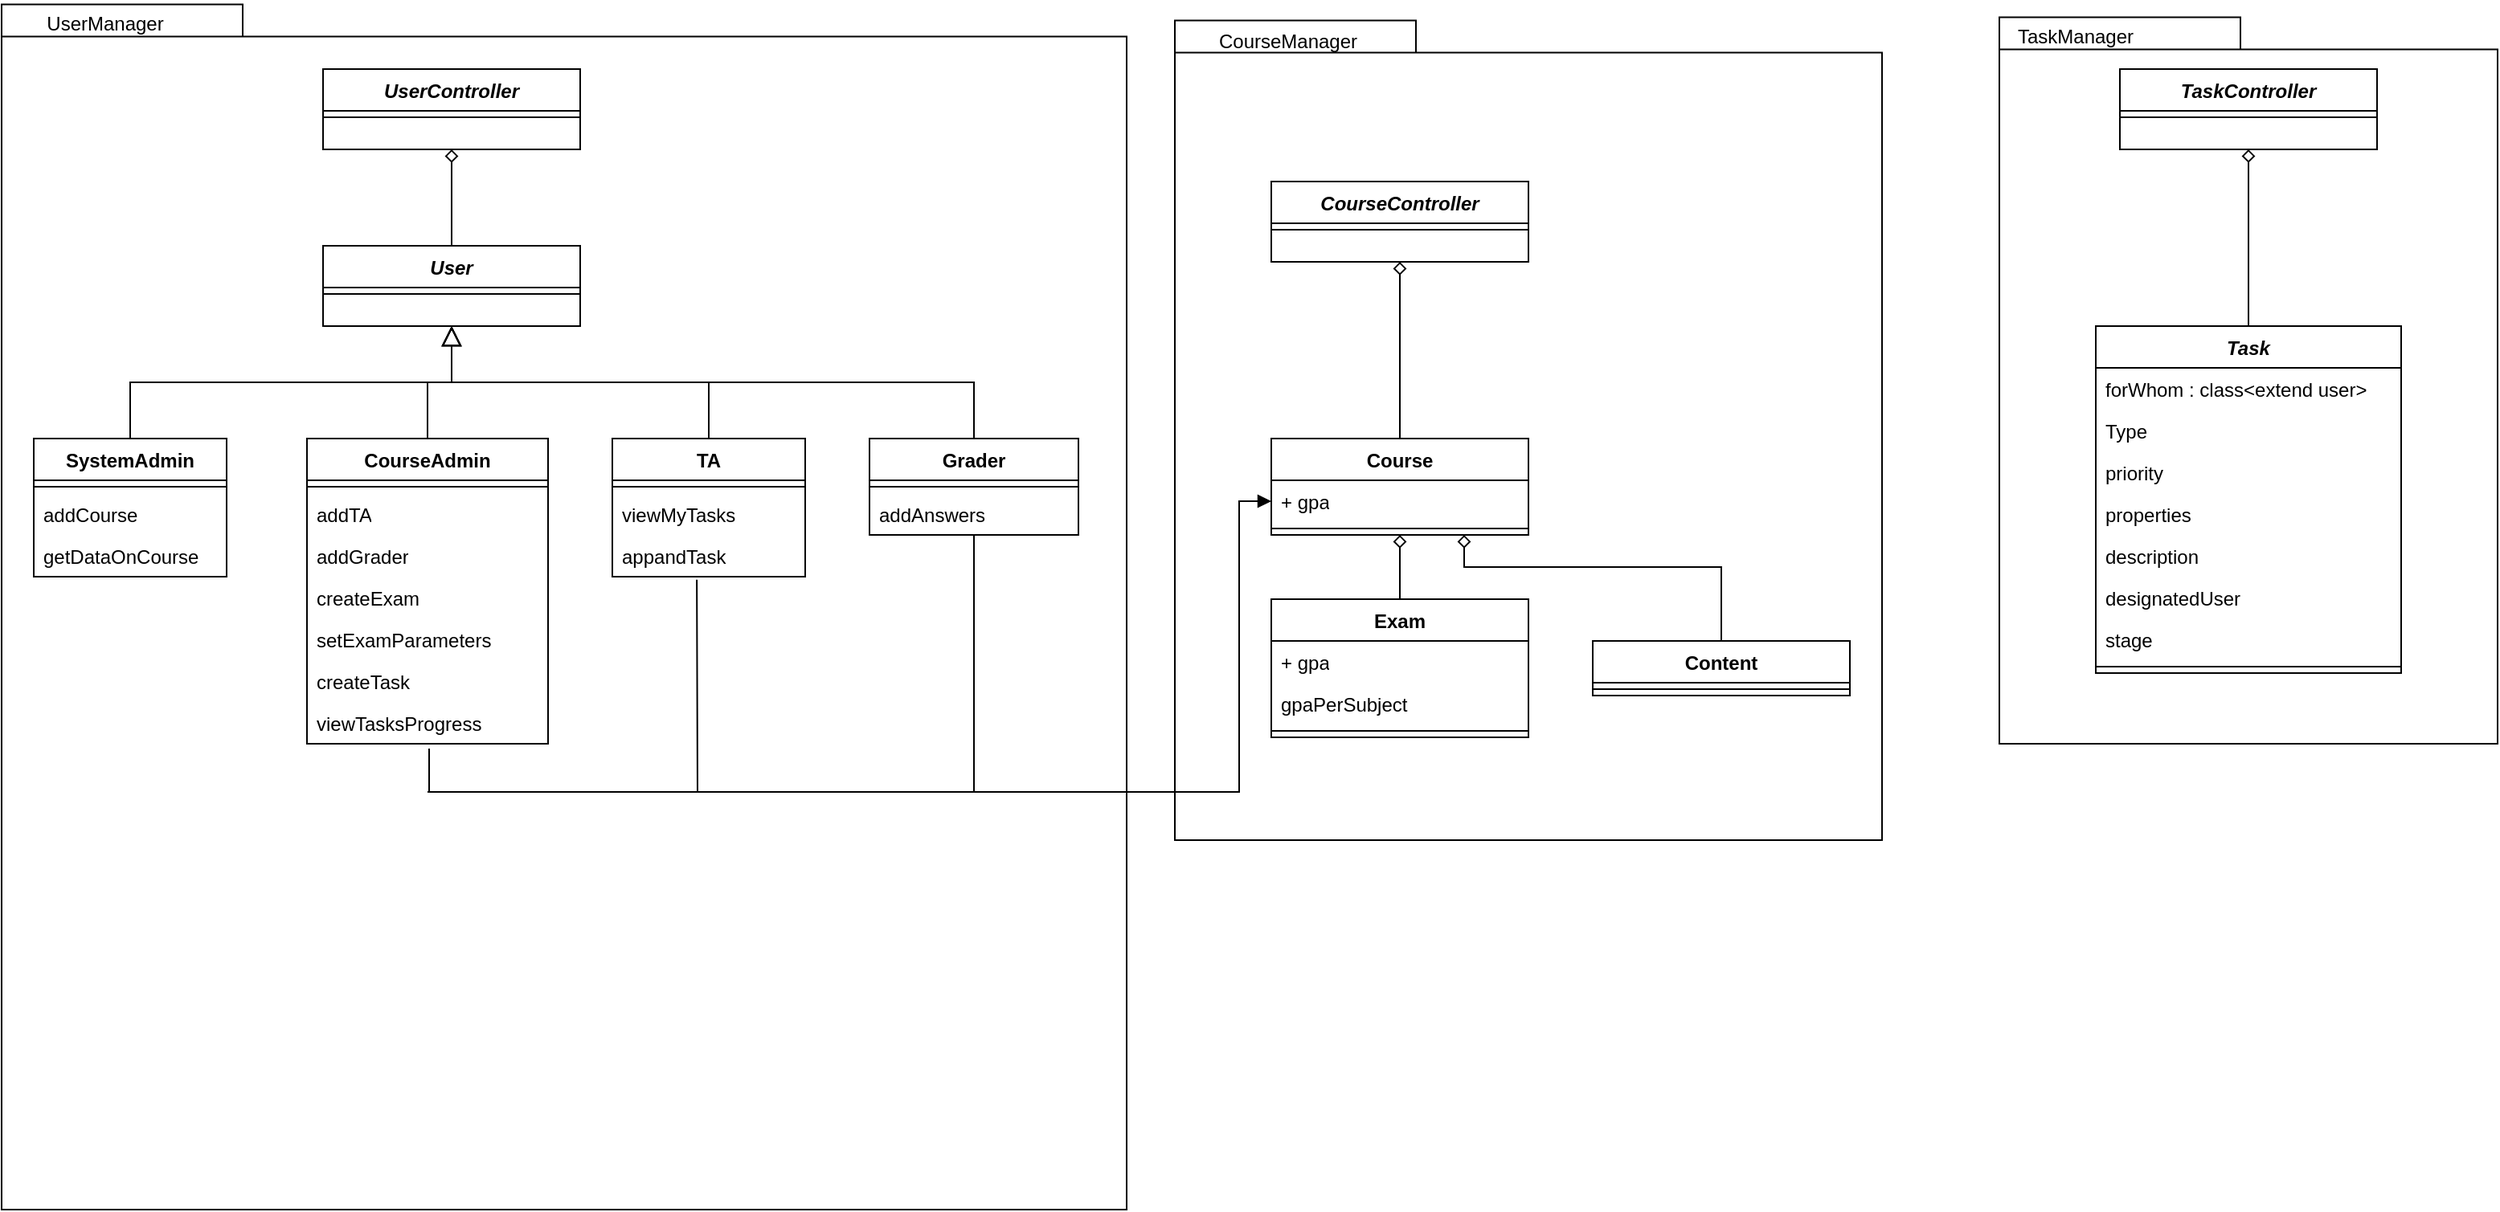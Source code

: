 <mxfile version="23.1.1" type="device">
  <diagram id="C5RBs43oDa-KdzZeNtuy" name="Page-1">
    <mxGraphModel dx="1434" dy="746" grid="1" gridSize="10" guides="1" tooltips="1" connect="1" arrows="1" fold="1" page="1" pageScale="1" pageWidth="827" pageHeight="1169" math="0" shadow="0">
      <root>
        <object label="" id="WIyWlLk6GJQsqaUBKTNV-0">
          <mxCell />
        </object>
        <mxCell id="WIyWlLk6GJQsqaUBKTNV-1" parent="WIyWlLk6GJQsqaUBKTNV-0" />
        <mxCell id="y8KgEvvrJL2K4ze9Ujbw-13" value="" style="shape=folder;fontStyle=1;spacingTop=10;tabWidth=150;tabHeight=20;tabPosition=left;html=1;whiteSpace=wrap;" parent="WIyWlLk6GJQsqaUBKTNV-1" vertex="1">
          <mxGeometry x="1263" y="277.74" width="310" height="452.26" as="geometry" />
        </mxCell>
        <mxCell id="y8KgEvvrJL2K4ze9Ujbw-21" value="" style="shape=folder;fontStyle=1;spacingTop=10;tabWidth=150;tabHeight=20;tabPosition=left;html=1;whiteSpace=wrap;" parent="WIyWlLk6GJQsqaUBKTNV-1" vertex="1">
          <mxGeometry x="750" y="279.74" width="440" height="510.26" as="geometry" />
        </mxCell>
        <mxCell id="y8KgEvvrJL2K4ze9Ujbw-22" value="CourseManager" style="text;html=1;align=center;verticalAlign=middle;resizable=0;points=[];autosize=1;strokeColor=none;fillColor=none;" parent="WIyWlLk6GJQsqaUBKTNV-1" vertex="1">
          <mxGeometry x="764.999" y="277.74" width="110" height="30" as="geometry" />
        </mxCell>
        <mxCell id="y8KgEvvrJL2K4ze9Ujbw-14" value="TaskManager" style="text;html=1;align=center;verticalAlign=middle;resizable=0;points=[];autosize=1;strokeColor=none;fillColor=none;" parent="WIyWlLk6GJQsqaUBKTNV-1" vertex="1">
          <mxGeometry x="1259.999" y="274.74" width="100" height="30" as="geometry" />
        </mxCell>
        <mxCell id="y8KgEvvrJL2K4ze9Ujbw-9" value="" style="group" parent="WIyWlLk6GJQsqaUBKTNV-1" vertex="1" connectable="0">
          <mxGeometry x="20" y="267" width="700" height="753" as="geometry" />
        </mxCell>
        <mxCell id="y8KgEvvrJL2K4ze9Ujbw-6" value="" style="shape=folder;fontStyle=1;spacingTop=10;tabWidth=150;tabHeight=20;tabPosition=left;html=1;whiteSpace=wrap;" parent="y8KgEvvrJL2K4ze9Ujbw-9" vertex="1">
          <mxGeometry y="2.745" width="700" height="750.255" as="geometry" />
        </mxCell>
        <mxCell id="y8KgEvvrJL2K4ze9Ujbw-7" value="UserManager" style="text;html=1;align=center;verticalAlign=middle;resizable=0;points=[];autosize=1;strokeColor=none;fillColor=none;" parent="y8KgEvvrJL2K4ze9Ujbw-9" vertex="1">
          <mxGeometry x="14.189" width="100" height="30" as="geometry" />
        </mxCell>
        <mxCell id="zkfFHV4jXpPFQw0GAbJ--0" value="User" style="swimlane;fontStyle=3;align=center;verticalAlign=top;childLayout=stackLayout;horizontal=1;startSize=26;horizontalStack=0;resizeParent=1;resizeLast=0;collapsible=1;marginBottom=0;rounded=0;shadow=0;strokeWidth=1;" parent="WIyWlLk6GJQsqaUBKTNV-1" vertex="1">
          <mxGeometry x="220" y="420" width="160" height="50" as="geometry">
            <mxRectangle x="230" y="140" width="160" height="26" as="alternateBounds" />
          </mxGeometry>
        </mxCell>
        <mxCell id="zkfFHV4jXpPFQw0GAbJ--4" value="" style="line;html=1;strokeWidth=1;align=left;verticalAlign=middle;spacingTop=-1;spacingLeft=3;spacingRight=3;rotatable=0;labelPosition=right;points=[];portConstraint=eastwest;" parent="zkfFHV4jXpPFQw0GAbJ--0" vertex="1">
          <mxGeometry y="26" width="160" height="8" as="geometry" />
        </mxCell>
        <mxCell id="zkfFHV4jXpPFQw0GAbJ--6" value="TA" style="swimlane;fontStyle=1;align=center;verticalAlign=top;childLayout=stackLayout;horizontal=1;startSize=26;horizontalStack=0;resizeParent=1;resizeLast=0;collapsible=1;marginBottom=0;rounded=0;shadow=0;strokeWidth=1;" parent="WIyWlLk6GJQsqaUBKTNV-1" vertex="1">
          <mxGeometry x="400" y="540" width="120" height="86" as="geometry">
            <mxRectangle x="130" y="380" width="160" height="26" as="alternateBounds" />
          </mxGeometry>
        </mxCell>
        <mxCell id="zkfFHV4jXpPFQw0GAbJ--9" value="" style="line;html=1;strokeWidth=1;align=left;verticalAlign=middle;spacingTop=-1;spacingLeft=3;spacingRight=3;rotatable=0;labelPosition=right;points=[];portConstraint=eastwest;" parent="zkfFHV4jXpPFQw0GAbJ--6" vertex="1">
          <mxGeometry y="26" width="120" height="8" as="geometry" />
        </mxCell>
        <mxCell id="rghRbFZaMU8jZDqCkPVL-24" value="viewMyTasks" style="text;strokeColor=none;fillColor=none;align=left;verticalAlign=top;spacingLeft=4;spacingRight=4;overflow=hidden;rotatable=0;points=[[0,0.5],[1,0.5]];portConstraint=eastwest;whiteSpace=wrap;html=1;" parent="zkfFHV4jXpPFQw0GAbJ--6" vertex="1">
          <mxGeometry y="34" width="120" height="26" as="geometry" />
        </mxCell>
        <mxCell id="rghRbFZaMU8jZDqCkPVL-25" value="appandTask" style="text;strokeColor=none;fillColor=none;align=left;verticalAlign=top;spacingLeft=4;spacingRight=4;overflow=hidden;rotatable=0;points=[[0,0.5],[1,0.5]];portConstraint=eastwest;whiteSpace=wrap;html=1;" parent="zkfFHV4jXpPFQw0GAbJ--6" vertex="1">
          <mxGeometry y="60" width="120" height="26" as="geometry" />
        </mxCell>
        <mxCell id="zkfFHV4jXpPFQw0GAbJ--12" value="" style="endArrow=block;endSize=10;endFill=0;shadow=0;strokeWidth=1;rounded=0;edgeStyle=elbowEdgeStyle;elbow=vertical;" parent="WIyWlLk6GJQsqaUBKTNV-1" source="zkfFHV4jXpPFQw0GAbJ--6" target="zkfFHV4jXpPFQw0GAbJ--0" edge="1">
          <mxGeometry width="160" relative="1" as="geometry">
            <mxPoint x="200" y="503" as="sourcePoint" />
            <mxPoint x="200" y="503" as="targetPoint" />
          </mxGeometry>
        </mxCell>
        <mxCell id="zkfFHV4jXpPFQw0GAbJ--13" value="SystemAdmin" style="swimlane;fontStyle=1;align=center;verticalAlign=top;childLayout=stackLayout;horizontal=1;startSize=26;horizontalStack=0;resizeParent=1;resizeLast=0;collapsible=1;marginBottom=0;rounded=0;shadow=0;strokeWidth=1;" parent="WIyWlLk6GJQsqaUBKTNV-1" vertex="1">
          <mxGeometry x="40" y="540" width="120" height="86" as="geometry">
            <mxRectangle x="340" y="380" width="170" height="26" as="alternateBounds" />
          </mxGeometry>
        </mxCell>
        <mxCell id="zkfFHV4jXpPFQw0GAbJ--15" value="" style="line;html=1;strokeWidth=1;align=left;verticalAlign=middle;spacingTop=-1;spacingLeft=3;spacingRight=3;rotatable=0;labelPosition=right;points=[];portConstraint=eastwest;" parent="zkfFHV4jXpPFQw0GAbJ--13" vertex="1">
          <mxGeometry y="26" width="120" height="8" as="geometry" />
        </mxCell>
        <mxCell id="rghRbFZaMU8jZDqCkPVL-10" value="addCourse" style="text;strokeColor=none;fillColor=none;align=left;verticalAlign=top;spacingLeft=4;spacingRight=4;overflow=hidden;rotatable=0;points=[[0,0.5],[1,0.5]];portConstraint=eastwest;whiteSpace=wrap;html=1;" parent="zkfFHV4jXpPFQw0GAbJ--13" vertex="1">
          <mxGeometry y="34" width="120" height="26" as="geometry" />
        </mxCell>
        <mxCell id="rghRbFZaMU8jZDqCkPVL-22" value="getDataOnCourse" style="text;strokeColor=none;fillColor=none;align=left;verticalAlign=top;spacingLeft=4;spacingRight=4;overflow=hidden;rotatable=0;points=[[0,0.5],[1,0.5]];portConstraint=eastwest;whiteSpace=wrap;html=1;" parent="zkfFHV4jXpPFQw0GAbJ--13" vertex="1">
          <mxGeometry y="60" width="120" height="26" as="geometry" />
        </mxCell>
        <mxCell id="zkfFHV4jXpPFQw0GAbJ--16" value="" style="endArrow=block;endSize=10;endFill=0;shadow=0;strokeWidth=1;rounded=0;edgeStyle=elbowEdgeStyle;elbow=vertical;" parent="WIyWlLk6GJQsqaUBKTNV-1" source="zkfFHV4jXpPFQw0GAbJ--13" target="zkfFHV4jXpPFQw0GAbJ--0" edge="1">
          <mxGeometry width="160" relative="1" as="geometry">
            <mxPoint x="210" y="673" as="sourcePoint" />
            <mxPoint x="310" y="571" as="targetPoint" />
          </mxGeometry>
        </mxCell>
        <mxCell id="rghRbFZaMU8jZDqCkPVL-0" value="CourseAdmin" style="swimlane;fontStyle=1;align=center;verticalAlign=top;childLayout=stackLayout;horizontal=1;startSize=26;horizontalStack=0;resizeParent=1;resizeLast=0;collapsible=1;marginBottom=0;rounded=0;shadow=0;strokeWidth=1;" parent="WIyWlLk6GJQsqaUBKTNV-1" vertex="1">
          <mxGeometry x="210" y="540" width="150" height="190" as="geometry">
            <mxRectangle x="340" y="380" width="170" height="26" as="alternateBounds" />
          </mxGeometry>
        </mxCell>
        <mxCell id="rghRbFZaMU8jZDqCkPVL-1" value="" style="line;html=1;strokeWidth=1;align=left;verticalAlign=middle;spacingTop=-1;spacingLeft=3;spacingRight=3;rotatable=0;labelPosition=right;points=[];portConstraint=eastwest;" parent="rghRbFZaMU8jZDqCkPVL-0" vertex="1">
          <mxGeometry y="26" width="150" height="8" as="geometry" />
        </mxCell>
        <mxCell id="rghRbFZaMU8jZDqCkPVL-11" value="addTA" style="text;strokeColor=none;fillColor=none;align=left;verticalAlign=top;spacingLeft=4;spacingRight=4;overflow=hidden;rotatable=0;points=[[0,0.5],[1,0.5]];portConstraint=eastwest;whiteSpace=wrap;html=1;" parent="rghRbFZaMU8jZDqCkPVL-0" vertex="1">
          <mxGeometry y="34" width="150" height="26" as="geometry" />
        </mxCell>
        <mxCell id="rghRbFZaMU8jZDqCkPVL-13" value="addGrader" style="text;strokeColor=none;fillColor=none;align=left;verticalAlign=top;spacingLeft=4;spacingRight=4;overflow=hidden;rotatable=0;points=[[0,0.5],[1,0.5]];portConstraint=eastwest;whiteSpace=wrap;html=1;" parent="rghRbFZaMU8jZDqCkPVL-0" vertex="1">
          <mxGeometry y="60" width="150" height="26" as="geometry" />
        </mxCell>
        <mxCell id="rghRbFZaMU8jZDqCkPVL-14" value="createExam" style="text;strokeColor=none;fillColor=none;align=left;verticalAlign=top;spacingLeft=4;spacingRight=4;overflow=hidden;rotatable=0;points=[[0,0.5],[1,0.5]];portConstraint=eastwest;whiteSpace=wrap;html=1;" parent="rghRbFZaMU8jZDqCkPVL-0" vertex="1">
          <mxGeometry y="86" width="150" height="26" as="geometry" />
        </mxCell>
        <mxCell id="rghRbFZaMU8jZDqCkPVL-20" value="setExamParameters" style="text;strokeColor=none;fillColor=none;align=left;verticalAlign=top;spacingLeft=4;spacingRight=4;overflow=hidden;rotatable=0;points=[[0,0.5],[1,0.5]];portConstraint=eastwest;whiteSpace=wrap;html=1;" parent="rghRbFZaMU8jZDqCkPVL-0" vertex="1">
          <mxGeometry y="112" width="150" height="26" as="geometry" />
        </mxCell>
        <mxCell id="rghRbFZaMU8jZDqCkPVL-21" value="createTask" style="text;strokeColor=none;fillColor=none;align=left;verticalAlign=top;spacingLeft=4;spacingRight=4;overflow=hidden;rotatable=0;points=[[0,0.5],[1,0.5]];portConstraint=eastwest;whiteSpace=wrap;html=1;" parent="rghRbFZaMU8jZDqCkPVL-0" vertex="1">
          <mxGeometry y="138" width="150" height="26" as="geometry" />
        </mxCell>
        <mxCell id="rghRbFZaMU8jZDqCkPVL-47" value="viewTasksProgress" style="text;strokeColor=none;fillColor=none;align=left;verticalAlign=top;spacingLeft=4;spacingRight=4;overflow=hidden;rotatable=0;points=[[0,0.5],[1,0.5]];portConstraint=eastwest;whiteSpace=wrap;html=1;" parent="rghRbFZaMU8jZDqCkPVL-0" vertex="1">
          <mxGeometry y="164" width="150" height="26" as="geometry" />
        </mxCell>
        <mxCell id="y8KgEvvrJL2K4ze9Ujbw-11" style="edgeStyle=orthogonalEdgeStyle;rounded=0;orthogonalLoop=1;jettySize=auto;html=1;endArrow=none;endFill=0;" parent="WIyWlLk6GJQsqaUBKTNV-1" source="rghRbFZaMU8jZDqCkPVL-2" edge="1">
          <mxGeometry relative="1" as="geometry">
            <mxPoint x="625" y="760" as="targetPoint" />
          </mxGeometry>
        </mxCell>
        <mxCell id="rghRbFZaMU8jZDqCkPVL-2" value="Grader" style="swimlane;fontStyle=1;align=center;verticalAlign=top;childLayout=stackLayout;horizontal=1;startSize=26;horizontalStack=0;resizeParent=1;resizeLast=0;collapsible=1;marginBottom=0;rounded=0;shadow=0;strokeWidth=1;" parent="WIyWlLk6GJQsqaUBKTNV-1" vertex="1">
          <mxGeometry x="560" y="540" width="130" height="60" as="geometry">
            <mxRectangle x="130" y="380" width="160" height="26" as="alternateBounds" />
          </mxGeometry>
        </mxCell>
        <mxCell id="rghRbFZaMU8jZDqCkPVL-3" value="" style="line;html=1;strokeWidth=1;align=left;verticalAlign=middle;spacingTop=-1;spacingLeft=3;spacingRight=3;rotatable=0;labelPosition=right;points=[];portConstraint=eastwest;" parent="rghRbFZaMU8jZDqCkPVL-2" vertex="1">
          <mxGeometry y="26" width="130" height="8" as="geometry" />
        </mxCell>
        <mxCell id="rghRbFZaMU8jZDqCkPVL-26" value="addAnswers" style="text;strokeColor=none;fillColor=none;align=left;verticalAlign=top;spacingLeft=4;spacingRight=4;overflow=hidden;rotatable=0;points=[[0,0.5],[1,0.5]];portConstraint=eastwest;whiteSpace=wrap;html=1;" parent="rghRbFZaMU8jZDqCkPVL-2" vertex="1">
          <mxGeometry y="34" width="130" height="26" as="geometry" />
        </mxCell>
        <mxCell id="rghRbFZaMU8jZDqCkPVL-4" value="" style="endArrow=block;endSize=10;endFill=0;shadow=0;strokeWidth=1;rounded=0;edgeStyle=elbowEdgeStyle;elbow=vertical;exitX=0.5;exitY=0;exitDx=0;exitDy=0;" parent="WIyWlLk6GJQsqaUBKTNV-1" source="rghRbFZaMU8jZDqCkPVL-2" edge="1">
          <mxGeometry width="160" relative="1" as="geometry">
            <mxPoint x="460" y="540" as="sourcePoint" />
            <mxPoint x="300" y="470" as="targetPoint" />
          </mxGeometry>
        </mxCell>
        <mxCell id="rghRbFZaMU8jZDqCkPVL-5" value="" style="endArrow=block;endSize=10;endFill=0;shadow=0;strokeWidth=1;rounded=0;edgeStyle=elbowEdgeStyle;elbow=vertical;exitX=0.5;exitY=0;exitDx=0;exitDy=0;" parent="WIyWlLk6GJQsqaUBKTNV-1" source="rghRbFZaMU8jZDqCkPVL-0" edge="1">
          <mxGeometry width="160" relative="1" as="geometry">
            <mxPoint x="635" y="550" as="sourcePoint" />
            <mxPoint x="300" y="470" as="targetPoint" />
          </mxGeometry>
        </mxCell>
        <mxCell id="rghRbFZaMU8jZDqCkPVL-16" value="Course" style="swimlane;fontStyle=1;align=center;verticalAlign=top;childLayout=stackLayout;horizontal=1;startSize=26;horizontalStack=0;resizeParent=1;resizeParentMax=0;resizeLast=0;collapsible=1;marginBottom=0;whiteSpace=wrap;html=1;" parent="WIyWlLk6GJQsqaUBKTNV-1" vertex="1">
          <mxGeometry x="810" y="540" width="160" height="60" as="geometry" />
        </mxCell>
        <mxCell id="rghRbFZaMU8jZDqCkPVL-23" value="+ gpa" style="text;strokeColor=none;fillColor=none;align=left;verticalAlign=top;spacingLeft=4;spacingRight=4;overflow=hidden;rotatable=0;points=[[0,0.5],[1,0.5]];portConstraint=eastwest;whiteSpace=wrap;html=1;" parent="rghRbFZaMU8jZDqCkPVL-16" vertex="1">
          <mxGeometry y="26" width="160" height="26" as="geometry" />
        </mxCell>
        <mxCell id="rghRbFZaMU8jZDqCkPVL-18" value="" style="line;strokeWidth=1;fillColor=none;align=left;verticalAlign=middle;spacingTop=-1;spacingLeft=3;spacingRight=3;rotatable=0;labelPosition=right;points=[];portConstraint=eastwest;strokeColor=inherit;" parent="rghRbFZaMU8jZDqCkPVL-16" vertex="1">
          <mxGeometry y="52" width="160" height="8" as="geometry" />
        </mxCell>
        <mxCell id="rghRbFZaMU8jZDqCkPVL-28" value="" style="endArrow=block;html=1;rounded=0;exitX=0.5;exitY=1.115;exitDx=0;exitDy=0;exitPerimeter=0;endFill=1;entryX=0;entryY=0.5;entryDx=0;entryDy=0;" parent="WIyWlLk6GJQsqaUBKTNV-1" target="rghRbFZaMU8jZDqCkPVL-23" edge="1">
          <mxGeometry width="50" height="50" relative="1" as="geometry">
            <mxPoint x="286" y="732.99" as="sourcePoint" />
            <mxPoint x="861" y="330" as="targetPoint" />
            <Array as="points">
              <mxPoint x="286" y="760" />
              <mxPoint x="790" y="760" />
              <mxPoint x="790" y="579" />
            </Array>
          </mxGeometry>
        </mxCell>
        <mxCell id="rghRbFZaMU8jZDqCkPVL-29" value="Exam" style="swimlane;fontStyle=1;align=center;verticalAlign=top;childLayout=stackLayout;horizontal=1;startSize=26;horizontalStack=0;resizeParent=1;resizeParentMax=0;resizeLast=0;collapsible=1;marginBottom=0;whiteSpace=wrap;html=1;" parent="WIyWlLk6GJQsqaUBKTNV-1" vertex="1">
          <mxGeometry x="810" y="640" width="160" height="86" as="geometry" />
        </mxCell>
        <mxCell id="rghRbFZaMU8jZDqCkPVL-30" value="+ gpa" style="text;strokeColor=none;fillColor=none;align=left;verticalAlign=top;spacingLeft=4;spacingRight=4;overflow=hidden;rotatable=0;points=[[0,0.5],[1,0.5]];portConstraint=eastwest;whiteSpace=wrap;html=1;" parent="rghRbFZaMU8jZDqCkPVL-29" vertex="1">
          <mxGeometry y="26" width="160" height="26" as="geometry" />
        </mxCell>
        <mxCell id="rghRbFZaMU8jZDqCkPVL-48" value="gpaPerSubject" style="text;strokeColor=none;fillColor=none;align=left;verticalAlign=top;spacingLeft=4;spacingRight=4;overflow=hidden;rotatable=0;points=[[0,0.5],[1,0.5]];portConstraint=eastwest;whiteSpace=wrap;html=1;" parent="rghRbFZaMU8jZDqCkPVL-29" vertex="1">
          <mxGeometry y="52" width="160" height="26" as="geometry" />
        </mxCell>
        <mxCell id="rghRbFZaMU8jZDqCkPVL-31" value="" style="line;strokeWidth=1;fillColor=none;align=left;verticalAlign=middle;spacingTop=-1;spacingLeft=3;spacingRight=3;rotatable=0;labelPosition=right;points=[];portConstraint=eastwest;strokeColor=inherit;" parent="rghRbFZaMU8jZDqCkPVL-29" vertex="1">
          <mxGeometry y="78" width="160" height="8" as="geometry" />
        </mxCell>
        <mxCell id="rghRbFZaMU8jZDqCkPVL-35" value="" style="endArrow=diamond;html=1;rounded=0;entryX=0.5;entryY=1;entryDx=0;entryDy=0;endFill=0;exitX=0.5;exitY=0;exitDx=0;exitDy=0;" parent="WIyWlLk6GJQsqaUBKTNV-1" source="rghRbFZaMU8jZDqCkPVL-29" target="rghRbFZaMU8jZDqCkPVL-16" edge="1">
          <mxGeometry width="50" height="50" relative="1" as="geometry">
            <mxPoint x="120" y="830" as="sourcePoint" />
            <mxPoint x="400" y="690" as="targetPoint" />
          </mxGeometry>
        </mxCell>
        <mxCell id="rghRbFZaMU8jZDqCkPVL-36" value="Task" style="swimlane;fontStyle=3;align=center;verticalAlign=top;childLayout=stackLayout;horizontal=1;startSize=26;horizontalStack=0;resizeParent=1;resizeLast=0;collapsible=1;marginBottom=0;rounded=0;shadow=0;strokeWidth=1;" parent="WIyWlLk6GJQsqaUBKTNV-1" vertex="1">
          <mxGeometry x="1323" y="470" width="190" height="216" as="geometry">
            <mxRectangle x="230" y="140" width="160" height="26" as="alternateBounds" />
          </mxGeometry>
        </mxCell>
        <mxCell id="rghRbFZaMU8jZDqCkPVL-40" value="forWhom : class&amp;lt;extend user&amp;gt;" style="text;strokeColor=none;fillColor=none;align=left;verticalAlign=top;spacingLeft=4;spacingRight=4;overflow=hidden;rotatable=0;points=[[0,0.5],[1,0.5]];portConstraint=eastwest;whiteSpace=wrap;html=1;" parent="rghRbFZaMU8jZDqCkPVL-36" vertex="1">
          <mxGeometry y="26" width="190" height="26" as="geometry" />
        </mxCell>
        <mxCell id="rghRbFZaMU8jZDqCkPVL-41" value="Type" style="text;strokeColor=none;fillColor=none;align=left;verticalAlign=top;spacingLeft=4;spacingRight=4;overflow=hidden;rotatable=0;points=[[0,0.5],[1,0.5]];portConstraint=eastwest;whiteSpace=wrap;html=1;" parent="rghRbFZaMU8jZDqCkPVL-36" vertex="1">
          <mxGeometry y="52" width="190" height="26" as="geometry" />
        </mxCell>
        <mxCell id="rghRbFZaMU8jZDqCkPVL-42" value="priority" style="text;strokeColor=none;fillColor=none;align=left;verticalAlign=top;spacingLeft=4;spacingRight=4;overflow=hidden;rotatable=0;points=[[0,0.5],[1,0.5]];portConstraint=eastwest;whiteSpace=wrap;html=1;" parent="rghRbFZaMU8jZDqCkPVL-36" vertex="1">
          <mxGeometry y="78" width="190" height="26" as="geometry" />
        </mxCell>
        <mxCell id="rghRbFZaMU8jZDqCkPVL-43" value="properties" style="text;strokeColor=none;fillColor=none;align=left;verticalAlign=top;spacingLeft=4;spacingRight=4;overflow=hidden;rotatable=0;points=[[0,0.5],[1,0.5]];portConstraint=eastwest;whiteSpace=wrap;html=1;" parent="rghRbFZaMU8jZDqCkPVL-36" vertex="1">
          <mxGeometry y="104" width="190" height="26" as="geometry" />
        </mxCell>
        <mxCell id="rghRbFZaMU8jZDqCkPVL-44" value="description" style="text;strokeColor=none;fillColor=none;align=left;verticalAlign=top;spacingLeft=4;spacingRight=4;overflow=hidden;rotatable=0;points=[[0,0.5],[1,0.5]];portConstraint=eastwest;whiteSpace=wrap;html=1;" parent="rghRbFZaMU8jZDqCkPVL-36" vertex="1">
          <mxGeometry y="130" width="190" height="26" as="geometry" />
        </mxCell>
        <mxCell id="rghRbFZaMU8jZDqCkPVL-45" value="designatedUser" style="text;strokeColor=none;fillColor=none;align=left;verticalAlign=top;spacingLeft=4;spacingRight=4;overflow=hidden;rotatable=0;points=[[0,0.5],[1,0.5]];portConstraint=eastwest;whiteSpace=wrap;html=1;" parent="rghRbFZaMU8jZDqCkPVL-36" vertex="1">
          <mxGeometry y="156" width="190" height="26" as="geometry" />
        </mxCell>
        <mxCell id="rghRbFZaMU8jZDqCkPVL-46" value="stage" style="text;strokeColor=none;fillColor=none;align=left;verticalAlign=top;spacingLeft=4;spacingRight=4;overflow=hidden;rotatable=0;points=[[0,0.5],[1,0.5]];portConstraint=eastwest;whiteSpace=wrap;html=1;" parent="rghRbFZaMU8jZDqCkPVL-36" vertex="1">
          <mxGeometry y="182" width="190" height="26" as="geometry" />
        </mxCell>
        <mxCell id="rghRbFZaMU8jZDqCkPVL-37" value="" style="line;html=1;strokeWidth=1;align=left;verticalAlign=middle;spacingTop=-1;spacingLeft=3;spacingRight=3;rotatable=0;labelPosition=right;points=[];portConstraint=eastwest;" parent="rghRbFZaMU8jZDqCkPVL-36" vertex="1">
          <mxGeometry y="208" width="190" height="8" as="geometry" />
        </mxCell>
        <mxCell id="rghRbFZaMU8jZDqCkPVL-50" value="" style="endArrow=none;html=1;rounded=0;exitX=0.438;exitY=1.071;exitDx=0;exitDy=0;exitPerimeter=0;endFill=0;" parent="WIyWlLk6GJQsqaUBKTNV-1" source="rghRbFZaMU8jZDqCkPVL-25" edge="1">
          <mxGeometry width="50" height="50" relative="1" as="geometry">
            <mxPoint x="106" y="638" as="sourcePoint" />
            <mxPoint x="285" y="760" as="targetPoint" />
            <Array as="points">
              <mxPoint x="453" y="760" />
              <mxPoint x="285" y="760" />
            </Array>
          </mxGeometry>
        </mxCell>
        <mxCell id="y8KgEvvrJL2K4ze9Ujbw-0" value="UserController" style="swimlane;fontStyle=3;align=center;verticalAlign=top;childLayout=stackLayout;horizontal=1;startSize=26;horizontalStack=0;resizeParent=1;resizeLast=0;collapsible=1;marginBottom=0;rounded=0;shadow=0;strokeWidth=1;" parent="WIyWlLk6GJQsqaUBKTNV-1" vertex="1">
          <mxGeometry x="220" y="310" width="160" height="50" as="geometry">
            <mxRectangle x="230" y="140" width="160" height="26" as="alternateBounds" />
          </mxGeometry>
        </mxCell>
        <mxCell id="y8KgEvvrJL2K4ze9Ujbw-1" value="" style="line;html=1;strokeWidth=1;align=left;verticalAlign=middle;spacingTop=-1;spacingLeft=3;spacingRight=3;rotatable=0;labelPosition=right;points=[];portConstraint=eastwest;" parent="y8KgEvvrJL2K4ze9Ujbw-0" vertex="1">
          <mxGeometry y="26" width="160" height="8" as="geometry" />
        </mxCell>
        <mxCell id="y8KgEvvrJL2K4ze9Ujbw-2" value="" style="endArrow=diamond;html=1;rounded=0;endFill=0;exitX=0.5;exitY=0;exitDx=0;exitDy=0;entryX=0.5;entryY=1;entryDx=0;entryDy=0;" parent="WIyWlLk6GJQsqaUBKTNV-1" source="zkfFHV4jXpPFQw0GAbJ--0" target="y8KgEvvrJL2K4ze9Ujbw-0" edge="1">
          <mxGeometry width="50" height="50" relative="1" as="geometry">
            <mxPoint x="439.5" y="400" as="sourcePoint" />
            <mxPoint x="440" y="360" as="targetPoint" />
            <Array as="points" />
          </mxGeometry>
        </mxCell>
        <mxCell id="y8KgEvvrJL2K4ze9Ujbw-3" value="TaskController" style="swimlane;fontStyle=3;align=center;verticalAlign=top;childLayout=stackLayout;horizontal=1;startSize=26;horizontalStack=0;resizeParent=1;resizeLast=0;collapsible=1;marginBottom=0;rounded=0;shadow=0;strokeWidth=1;" parent="WIyWlLk6GJQsqaUBKTNV-1" vertex="1">
          <mxGeometry x="1338" y="310" width="160" height="50" as="geometry">
            <mxRectangle x="230" y="140" width="160" height="26" as="alternateBounds" />
          </mxGeometry>
        </mxCell>
        <mxCell id="y8KgEvvrJL2K4ze9Ujbw-4" value="" style="line;html=1;strokeWidth=1;align=left;verticalAlign=middle;spacingTop=-1;spacingLeft=3;spacingRight=3;rotatable=0;labelPosition=right;points=[];portConstraint=eastwest;" parent="y8KgEvvrJL2K4ze9Ujbw-3" vertex="1">
          <mxGeometry y="26" width="160" height="8" as="geometry" />
        </mxCell>
        <mxCell id="y8KgEvvrJL2K4ze9Ujbw-5" value="" style="endArrow=diamond;html=1;rounded=0;endFill=0;exitX=0.5;exitY=0;exitDx=0;exitDy=0;entryX=0.5;entryY=1;entryDx=0;entryDy=0;" parent="WIyWlLk6GJQsqaUBKTNV-1" source="rghRbFZaMU8jZDqCkPVL-36" target="y8KgEvvrJL2K4ze9Ujbw-3" edge="1">
          <mxGeometry width="50" height="50" relative="1" as="geometry">
            <mxPoint x="678" y="430" as="sourcePoint" />
            <mxPoint x="678" y="370" as="targetPoint" />
            <Array as="points" />
          </mxGeometry>
        </mxCell>
        <mxCell id="y8KgEvvrJL2K4ze9Ujbw-18" value="CourseController" style="swimlane;fontStyle=3;align=center;verticalAlign=top;childLayout=stackLayout;horizontal=1;startSize=26;horizontalStack=0;resizeParent=1;resizeLast=0;collapsible=1;marginBottom=0;rounded=0;shadow=0;strokeWidth=1;" parent="WIyWlLk6GJQsqaUBKTNV-1" vertex="1">
          <mxGeometry x="810" y="380" width="160" height="50" as="geometry">
            <mxRectangle x="230" y="140" width="160" height="26" as="alternateBounds" />
          </mxGeometry>
        </mxCell>
        <mxCell id="y8KgEvvrJL2K4ze9Ujbw-19" value="" style="line;html=1;strokeWidth=1;align=left;verticalAlign=middle;spacingTop=-1;spacingLeft=3;spacingRight=3;rotatable=0;labelPosition=right;points=[];portConstraint=eastwest;" parent="y8KgEvvrJL2K4ze9Ujbw-18" vertex="1">
          <mxGeometry y="26" width="160" height="8" as="geometry" />
        </mxCell>
        <mxCell id="y8KgEvvrJL2K4ze9Ujbw-20" value="" style="endArrow=diamond;html=1;rounded=0;endFill=0;exitX=0.5;exitY=0;exitDx=0;exitDy=0;entryX=0.5;entryY=1;entryDx=0;entryDy=0;" parent="WIyWlLk6GJQsqaUBKTNV-1" source="rghRbFZaMU8jZDqCkPVL-16" target="y8KgEvvrJL2K4ze9Ujbw-18" edge="1">
          <mxGeometry width="50" height="50" relative="1" as="geometry">
            <mxPoint x="310" y="430" as="sourcePoint" />
            <mxPoint x="310" y="370" as="targetPoint" />
            <Array as="points" />
          </mxGeometry>
        </mxCell>
        <mxCell id="JpTm2f6mswvqWbBpfeGK-0" value="Content" style="swimlane;fontStyle=1;align=center;verticalAlign=top;childLayout=stackLayout;horizontal=1;startSize=26;horizontalStack=0;resizeParent=1;resizeParentMax=0;resizeLast=0;collapsible=1;marginBottom=0;whiteSpace=wrap;html=1;" vertex="1" parent="WIyWlLk6GJQsqaUBKTNV-1">
          <mxGeometry x="1010" y="666" width="160" height="34" as="geometry" />
        </mxCell>
        <mxCell id="JpTm2f6mswvqWbBpfeGK-3" value="" style="line;strokeWidth=1;fillColor=none;align=left;verticalAlign=middle;spacingTop=-1;spacingLeft=3;spacingRight=3;rotatable=0;labelPosition=right;points=[];portConstraint=eastwest;strokeColor=inherit;" vertex="1" parent="JpTm2f6mswvqWbBpfeGK-0">
          <mxGeometry y="26" width="160" height="8" as="geometry" />
        </mxCell>
        <mxCell id="JpTm2f6mswvqWbBpfeGK-4" value="" style="endArrow=diamond;html=1;rounded=0;entryX=0.75;entryY=1;entryDx=0;entryDy=0;endFill=0;exitX=0.5;exitY=0;exitDx=0;exitDy=0;" edge="1" parent="WIyWlLk6GJQsqaUBKTNV-1" source="JpTm2f6mswvqWbBpfeGK-0" target="rghRbFZaMU8jZDqCkPVL-16">
          <mxGeometry width="50" height="50" relative="1" as="geometry">
            <mxPoint x="900" y="650" as="sourcePoint" />
            <mxPoint x="900" y="610" as="targetPoint" />
            <Array as="points">
              <mxPoint x="1090" y="620" />
              <mxPoint x="930" y="620" />
            </Array>
          </mxGeometry>
        </mxCell>
      </root>
    </mxGraphModel>
  </diagram>
</mxfile>
